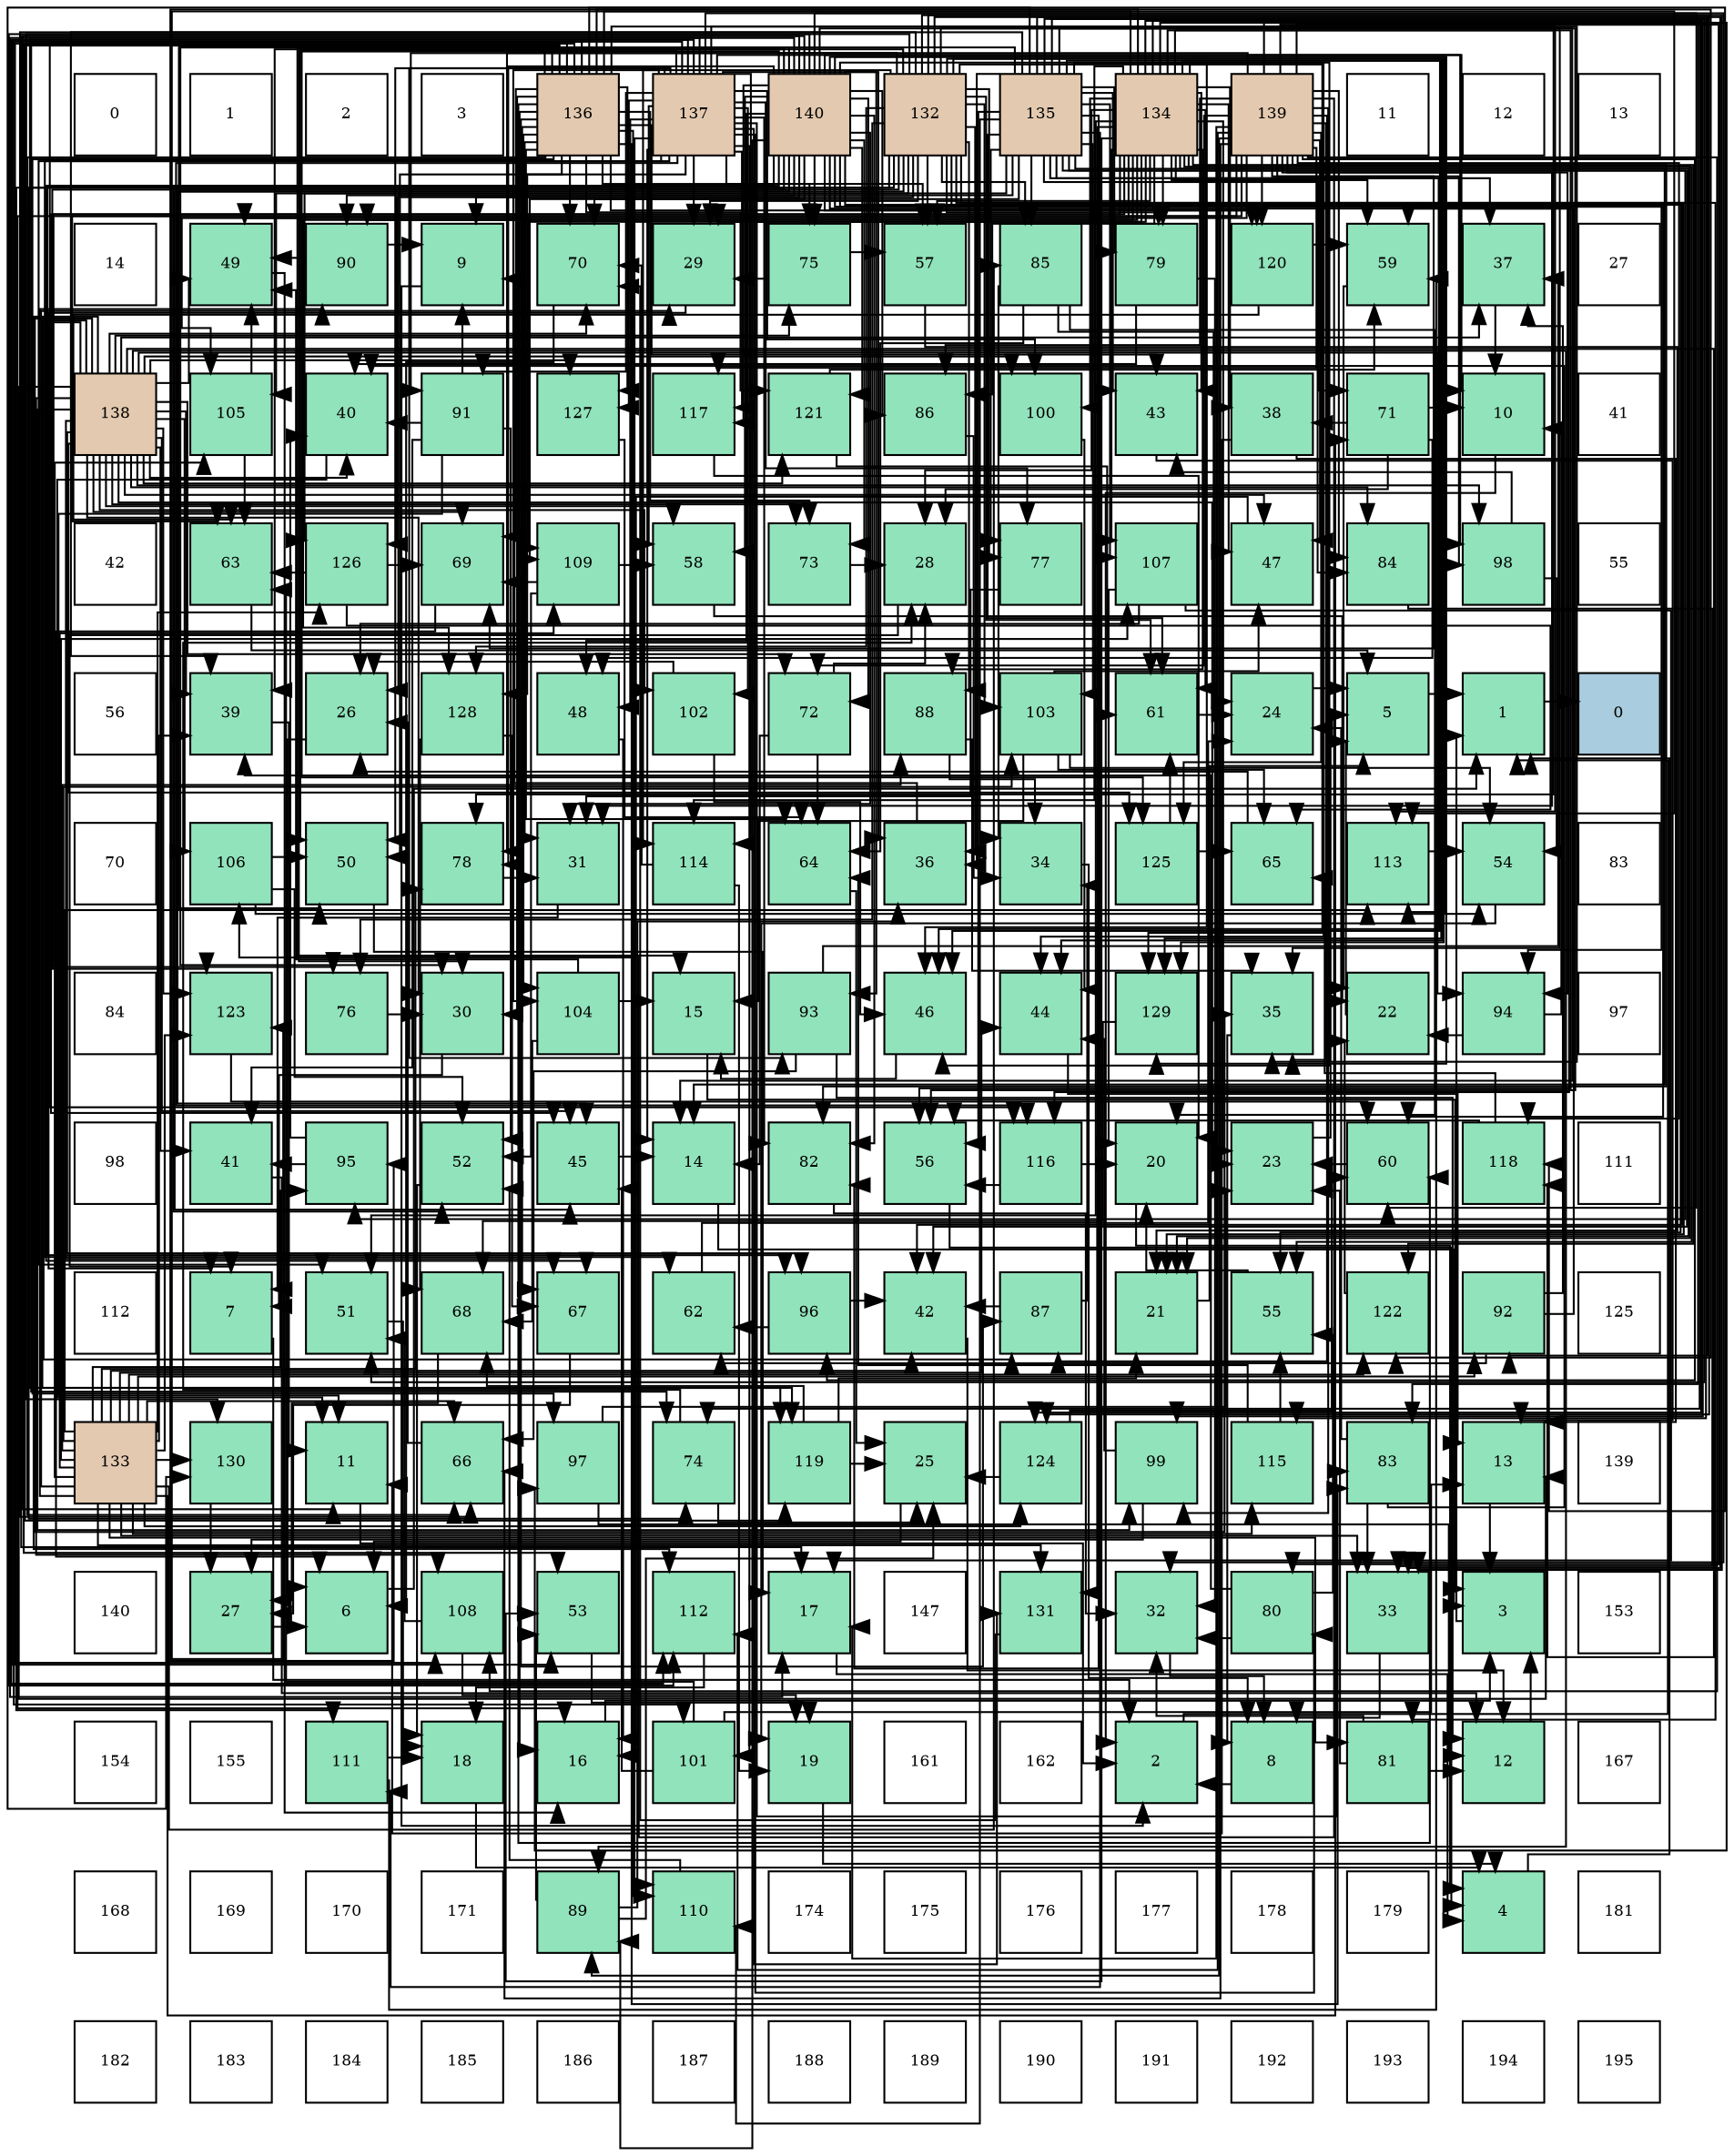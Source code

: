 digraph layout{
 rankdir=TB;
 splines=ortho;
 node [style=filled shape=square fixedsize=true width=0.6];
0[label="0", fontsize=8, fillcolor="#ffffff"];
1[label="1", fontsize=8, fillcolor="#ffffff"];
2[label="2", fontsize=8, fillcolor="#ffffff"];
3[label="3", fontsize=8, fillcolor="#ffffff"];
4[label="136", fontsize=8, fillcolor="#e3c9af"];
5[label="137", fontsize=8, fillcolor="#e3c9af"];
6[label="140", fontsize=8, fillcolor="#e3c9af"];
7[label="132", fontsize=8, fillcolor="#e3c9af"];
8[label="135", fontsize=8, fillcolor="#e3c9af"];
9[label="134", fontsize=8, fillcolor="#e3c9af"];
10[label="139", fontsize=8, fillcolor="#e3c9af"];
11[label="11", fontsize=8, fillcolor="#ffffff"];
12[label="12", fontsize=8, fillcolor="#ffffff"];
13[label="13", fontsize=8, fillcolor="#ffffff"];
14[label="14", fontsize=8, fillcolor="#ffffff"];
15[label="49", fontsize=8, fillcolor="#91e3bb"];
16[label="90", fontsize=8, fillcolor="#91e3bb"];
17[label="9", fontsize=8, fillcolor="#91e3bb"];
18[label="70", fontsize=8, fillcolor="#91e3bb"];
19[label="29", fontsize=8, fillcolor="#91e3bb"];
20[label="75", fontsize=8, fillcolor="#91e3bb"];
21[label="57", fontsize=8, fillcolor="#91e3bb"];
22[label="85", fontsize=8, fillcolor="#91e3bb"];
23[label="79", fontsize=8, fillcolor="#91e3bb"];
24[label="120", fontsize=8, fillcolor="#91e3bb"];
25[label="59", fontsize=8, fillcolor="#91e3bb"];
26[label="37", fontsize=8, fillcolor="#91e3bb"];
27[label="27", fontsize=8, fillcolor="#ffffff"];
28[label="138", fontsize=8, fillcolor="#e3c9af"];
29[label="105", fontsize=8, fillcolor="#91e3bb"];
30[label="40", fontsize=8, fillcolor="#91e3bb"];
31[label="91", fontsize=8, fillcolor="#91e3bb"];
32[label="127", fontsize=8, fillcolor="#91e3bb"];
33[label="117", fontsize=8, fillcolor="#91e3bb"];
34[label="121", fontsize=8, fillcolor="#91e3bb"];
35[label="86", fontsize=8, fillcolor="#91e3bb"];
36[label="100", fontsize=8, fillcolor="#91e3bb"];
37[label="43", fontsize=8, fillcolor="#91e3bb"];
38[label="38", fontsize=8, fillcolor="#91e3bb"];
39[label="71", fontsize=8, fillcolor="#91e3bb"];
40[label="10", fontsize=8, fillcolor="#91e3bb"];
41[label="41", fontsize=8, fillcolor="#ffffff"];
42[label="42", fontsize=8, fillcolor="#ffffff"];
43[label="63", fontsize=8, fillcolor="#91e3bb"];
44[label="126", fontsize=8, fillcolor="#91e3bb"];
45[label="69", fontsize=8, fillcolor="#91e3bb"];
46[label="109", fontsize=8, fillcolor="#91e3bb"];
47[label="58", fontsize=8, fillcolor="#91e3bb"];
48[label="73", fontsize=8, fillcolor="#91e3bb"];
49[label="28", fontsize=8, fillcolor="#91e3bb"];
50[label="77", fontsize=8, fillcolor="#91e3bb"];
51[label="107", fontsize=8, fillcolor="#91e3bb"];
52[label="47", fontsize=8, fillcolor="#91e3bb"];
53[label="84", fontsize=8, fillcolor="#91e3bb"];
54[label="98", fontsize=8, fillcolor="#91e3bb"];
55[label="55", fontsize=8, fillcolor="#ffffff"];
56[label="56", fontsize=8, fillcolor="#ffffff"];
57[label="39", fontsize=8, fillcolor="#91e3bb"];
58[label="26", fontsize=8, fillcolor="#91e3bb"];
59[label="128", fontsize=8, fillcolor="#91e3bb"];
60[label="48", fontsize=8, fillcolor="#91e3bb"];
61[label="102", fontsize=8, fillcolor="#91e3bb"];
62[label="72", fontsize=8, fillcolor="#91e3bb"];
63[label="88", fontsize=8, fillcolor="#91e3bb"];
64[label="103", fontsize=8, fillcolor="#91e3bb"];
65[label="61", fontsize=8, fillcolor="#91e3bb"];
66[label="24", fontsize=8, fillcolor="#91e3bb"];
67[label="5", fontsize=8, fillcolor="#91e3bb"];
68[label="1", fontsize=8, fillcolor="#91e3bb"];
69[label="0", fontsize=8, fillcolor="#a9ccde"];
70[label="70", fontsize=8, fillcolor="#ffffff"];
71[label="106", fontsize=8, fillcolor="#91e3bb"];
72[label="50", fontsize=8, fillcolor="#91e3bb"];
73[label="78", fontsize=8, fillcolor="#91e3bb"];
74[label="31", fontsize=8, fillcolor="#91e3bb"];
75[label="114", fontsize=8, fillcolor="#91e3bb"];
76[label="64", fontsize=8, fillcolor="#91e3bb"];
77[label="36", fontsize=8, fillcolor="#91e3bb"];
78[label="34", fontsize=8, fillcolor="#91e3bb"];
79[label="125", fontsize=8, fillcolor="#91e3bb"];
80[label="65", fontsize=8, fillcolor="#91e3bb"];
81[label="113", fontsize=8, fillcolor="#91e3bb"];
82[label="54", fontsize=8, fillcolor="#91e3bb"];
83[label="83", fontsize=8, fillcolor="#ffffff"];
84[label="84", fontsize=8, fillcolor="#ffffff"];
85[label="123", fontsize=8, fillcolor="#91e3bb"];
86[label="76", fontsize=8, fillcolor="#91e3bb"];
87[label="30", fontsize=8, fillcolor="#91e3bb"];
88[label="104", fontsize=8, fillcolor="#91e3bb"];
89[label="15", fontsize=8, fillcolor="#91e3bb"];
90[label="93", fontsize=8, fillcolor="#91e3bb"];
91[label="46", fontsize=8, fillcolor="#91e3bb"];
92[label="44", fontsize=8, fillcolor="#91e3bb"];
93[label="129", fontsize=8, fillcolor="#91e3bb"];
94[label="35", fontsize=8, fillcolor="#91e3bb"];
95[label="22", fontsize=8, fillcolor="#91e3bb"];
96[label="94", fontsize=8, fillcolor="#91e3bb"];
97[label="97", fontsize=8, fillcolor="#ffffff"];
98[label="98", fontsize=8, fillcolor="#ffffff"];
99[label="41", fontsize=8, fillcolor="#91e3bb"];
100[label="95", fontsize=8, fillcolor="#91e3bb"];
101[label="52", fontsize=8, fillcolor="#91e3bb"];
102[label="45", fontsize=8, fillcolor="#91e3bb"];
103[label="14", fontsize=8, fillcolor="#91e3bb"];
104[label="82", fontsize=8, fillcolor="#91e3bb"];
105[label="56", fontsize=8, fillcolor="#91e3bb"];
106[label="116", fontsize=8, fillcolor="#91e3bb"];
107[label="20", fontsize=8, fillcolor="#91e3bb"];
108[label="23", fontsize=8, fillcolor="#91e3bb"];
109[label="60", fontsize=8, fillcolor="#91e3bb"];
110[label="118", fontsize=8, fillcolor="#91e3bb"];
111[label="111", fontsize=8, fillcolor="#ffffff"];
112[label="112", fontsize=8, fillcolor="#ffffff"];
113[label="7", fontsize=8, fillcolor="#91e3bb"];
114[label="51", fontsize=8, fillcolor="#91e3bb"];
115[label="68", fontsize=8, fillcolor="#91e3bb"];
116[label="67", fontsize=8, fillcolor="#91e3bb"];
117[label="62", fontsize=8, fillcolor="#91e3bb"];
118[label="96", fontsize=8, fillcolor="#91e3bb"];
119[label="42", fontsize=8, fillcolor="#91e3bb"];
120[label="87", fontsize=8, fillcolor="#91e3bb"];
121[label="21", fontsize=8, fillcolor="#91e3bb"];
122[label="55", fontsize=8, fillcolor="#91e3bb"];
123[label="122", fontsize=8, fillcolor="#91e3bb"];
124[label="92", fontsize=8, fillcolor="#91e3bb"];
125[label="125", fontsize=8, fillcolor="#ffffff"];
126[label="133", fontsize=8, fillcolor="#e3c9af"];
127[label="130", fontsize=8, fillcolor="#91e3bb"];
128[label="11", fontsize=8, fillcolor="#91e3bb"];
129[label="66", fontsize=8, fillcolor="#91e3bb"];
130[label="97", fontsize=8, fillcolor="#91e3bb"];
131[label="74", fontsize=8, fillcolor="#91e3bb"];
132[label="119", fontsize=8, fillcolor="#91e3bb"];
133[label="25", fontsize=8, fillcolor="#91e3bb"];
134[label="124", fontsize=8, fillcolor="#91e3bb"];
135[label="99", fontsize=8, fillcolor="#91e3bb"];
136[label="115", fontsize=8, fillcolor="#91e3bb"];
137[label="83", fontsize=8, fillcolor="#91e3bb"];
138[label="13", fontsize=8, fillcolor="#91e3bb"];
139[label="139", fontsize=8, fillcolor="#ffffff"];
140[label="140", fontsize=8, fillcolor="#ffffff"];
141[label="27", fontsize=8, fillcolor="#91e3bb"];
142[label="6", fontsize=8, fillcolor="#91e3bb"];
143[label="108", fontsize=8, fillcolor="#91e3bb"];
144[label="53", fontsize=8, fillcolor="#91e3bb"];
145[label="112", fontsize=8, fillcolor="#91e3bb"];
146[label="17", fontsize=8, fillcolor="#91e3bb"];
147[label="147", fontsize=8, fillcolor="#ffffff"];
148[label="131", fontsize=8, fillcolor="#91e3bb"];
149[label="32", fontsize=8, fillcolor="#91e3bb"];
150[label="80", fontsize=8, fillcolor="#91e3bb"];
151[label="33", fontsize=8, fillcolor="#91e3bb"];
152[label="3", fontsize=8, fillcolor="#91e3bb"];
153[label="153", fontsize=8, fillcolor="#ffffff"];
154[label="154", fontsize=8, fillcolor="#ffffff"];
155[label="155", fontsize=8, fillcolor="#ffffff"];
156[label="111", fontsize=8, fillcolor="#91e3bb"];
157[label="18", fontsize=8, fillcolor="#91e3bb"];
158[label="16", fontsize=8, fillcolor="#91e3bb"];
159[label="101", fontsize=8, fillcolor="#91e3bb"];
160[label="19", fontsize=8, fillcolor="#91e3bb"];
161[label="161", fontsize=8, fillcolor="#ffffff"];
162[label="162", fontsize=8, fillcolor="#ffffff"];
163[label="2", fontsize=8, fillcolor="#91e3bb"];
164[label="8", fontsize=8, fillcolor="#91e3bb"];
165[label="81", fontsize=8, fillcolor="#91e3bb"];
166[label="12", fontsize=8, fillcolor="#91e3bb"];
167[label="167", fontsize=8, fillcolor="#ffffff"];
168[label="168", fontsize=8, fillcolor="#ffffff"];
169[label="169", fontsize=8, fillcolor="#ffffff"];
170[label="170", fontsize=8, fillcolor="#ffffff"];
171[label="171", fontsize=8, fillcolor="#ffffff"];
172[label="89", fontsize=8, fillcolor="#91e3bb"];
173[label="110", fontsize=8, fillcolor="#91e3bb"];
174[label="174", fontsize=8, fillcolor="#ffffff"];
175[label="175", fontsize=8, fillcolor="#ffffff"];
176[label="176", fontsize=8, fillcolor="#ffffff"];
177[label="177", fontsize=8, fillcolor="#ffffff"];
178[label="178", fontsize=8, fillcolor="#ffffff"];
179[label="179", fontsize=8, fillcolor="#ffffff"];
180[label="4", fontsize=8, fillcolor="#91e3bb"];
181[label="181", fontsize=8, fillcolor="#ffffff"];
182[label="182", fontsize=8, fillcolor="#ffffff"];
183[label="183", fontsize=8, fillcolor="#ffffff"];
184[label="184", fontsize=8, fillcolor="#ffffff"];
185[label="185", fontsize=8, fillcolor="#ffffff"];
186[label="186", fontsize=8, fillcolor="#ffffff"];
187[label="187", fontsize=8, fillcolor="#ffffff"];
188[label="188", fontsize=8, fillcolor="#ffffff"];
189[label="189", fontsize=8, fillcolor="#ffffff"];
190[label="190", fontsize=8, fillcolor="#ffffff"];
191[label="191", fontsize=8, fillcolor="#ffffff"];
192[label="192", fontsize=8, fillcolor="#ffffff"];
193[label="193", fontsize=8, fillcolor="#ffffff"];
194[label="194", fontsize=8, fillcolor="#ffffff"];
195[label="195", fontsize=8, fillcolor="#ffffff"];
edge [constraint=false, style=vis];68 -> 69;
163 -> 68;
152 -> 68;
180 -> 68;
67 -> 68;
142 -> 68;
113 -> 163;
164 -> 163;
17 -> 163;
40 -> 163;
128 -> 163;
166 -> 152;
138 -> 152;
103 -> 152;
89 -> 152;
158 -> 152;
146 -> 180;
157 -> 180;
160 -> 180;
107 -> 180;
121 -> 67;
95 -> 67;
108 -> 67;
66 -> 67;
133 -> 142;
58 -> 142;
141 -> 142;
49 -> 113;
19 -> 113;
87 -> 113;
74 -> 113;
149 -> 164;
151 -> 164;
78 -> 164;
94 -> 164;
77 -> 17;
26 -> 40;
38 -> 128;
38 -> 138;
57 -> 128;
30 -> 128;
99 -> 166;
119 -> 166;
37 -> 138;
92 -> 138;
102 -> 103;
91 -> 89;
52 -> 158;
60 -> 158;
15 -> 158;
72 -> 146;
114 -> 157;
101 -> 157;
144 -> 160;
82 -> 160;
122 -> 107;
105 -> 180;
21 -> 121;
47 -> 95;
25 -> 95;
109 -> 108;
65 -> 66;
117 -> 66;
43 -> 67;
76 -> 133;
80 -> 58;
129 -> 58;
116 -> 141;
115 -> 141;
45 -> 142;
18 -> 142;
39 -> 40;
39 -> 49;
39 -> 38;
39 -> 60;
62 -> 103;
62 -> 49;
62 -> 76;
48 -> 49;
131 -> 133;
131 -> 49;
20 -> 19;
20 -> 21;
86 -> 87;
50 -> 74;
73 -> 74;
23 -> 149;
23 -> 30;
150 -> 149;
150 -> 57;
150 -> 122;
165 -> 166;
165 -> 108;
165 -> 149;
104 -> 149;
137 -> 66;
137 -> 151;
137 -> 30;
53 -> 151;
22 -> 107;
22 -> 66;
22 -> 78;
22 -> 76;
35 -> 78;
120 -> 78;
120 -> 119;
63 -> 78;
63 -> 94;
172 -> 133;
172 -> 77;
172 -> 144;
16 -> 17;
16 -> 15;
31 -> 17;
31 -> 128;
31 -> 30;
31 -> 99;
31 -> 101;
124 -> 26;
124 -> 25;
124 -> 117;
90 -> 166;
90 -> 26;
90 -> 129;
96 -> 40;
96 -> 95;
100 -> 30;
100 -> 99;
118 -> 119;
118 -> 117;
130 -> 166;
130 -> 108;
54 -> 37;
54 -> 82;
135 -> 141;
135 -> 92;
36 -> 92;
159 -> 138;
159 -> 102;
159 -> 43;
61 -> 58;
61 -> 91;
64 -> 89;
64 -> 52;
64 -> 82;
64 -> 80;
88 -> 89;
88 -> 15;
88 -> 115;
29 -> 15;
29 -> 43;
71 -> 72;
71 -> 101;
71 -> 82;
51 -> 146;
51 -> 107;
51 -> 58;
143 -> 160;
143 -> 114;
46 -> 101;
46 -> 47;
46 -> 45;
173 -> 101;
156 -> 157;
156 -> 25;
145 -> 157;
81 -> 82;
75 -> 160;
75 -> 18;
136 -> 122;
136 -> 76;
106 -> 107;
106 -> 105;
33 -> 107;
110 -> 105;
110 -> 80;
132 -> 121;
132 -> 133;
132 -> 115;
24 -> 25;
24 -> 43;
34 -> 25;
34 -> 65;
123 -> 95;
85 -> 109;
134 -> 133;
134 -> 109;
79 -> 65;
79 -> 80;
44 -> 43;
44 -> 80;
44 -> 45;
32 -> 76;
59 -> 116;
59 -> 115;
93 -> 115;
127 -> 141;
148 -> 18;
7 -> 121;
7 -> 19;
7 -> 151;
7 -> 77;
7 -> 57;
7 -> 119;
7 -> 92;
7 -> 102;
7 -> 91;
7 -> 105;
7 -> 21;
7 -> 65;
7 -> 129;
7 -> 131;
7 -> 86;
7 -> 50;
7 -> 73;
7 -> 23;
7 -> 165;
7 -> 22;
7 -> 63;
7 -> 124;
7 -> 64;
7 -> 29;
7 -> 156;
7 -> 75;
7 -> 85;
7 -> 134;
7 -> 44;
7 -> 59;
7 -> 93;
7 -> 127;
126 -> 19;
126 -> 151;
126 -> 57;
126 -> 119;
126 -> 92;
126 -> 129;
126 -> 39;
126 -> 73;
126 -> 165;
126 -> 22;
126 -> 63;
126 -> 16;
126 -> 124;
126 -> 100;
126 -> 64;
126 -> 29;
126 -> 51;
126 -> 46;
126 -> 81;
126 -> 136;
126 -> 123;
126 -> 85;
126 -> 134;
126 -> 44;
126 -> 127;
126 -> 148;
9 -> 103;
9 -> 121;
9 -> 108;
9 -> 49;
9 -> 19;
9 -> 38;
9 -> 37;
9 -> 102;
9 -> 91;
9 -> 52;
9 -> 114;
9 -> 144;
9 -> 122;
9 -> 105;
9 -> 21;
9 -> 25;
9 -> 65;
9 -> 131;
9 -> 86;
9 -> 73;
9 -> 23;
9 -> 53;
9 -> 35;
9 -> 63;
9 -> 16;
9 -> 100;
9 -> 135;
9 -> 36;
9 -> 29;
9 -> 51;
9 -> 46;
9 -> 75;
9 -> 123;
9 -> 85;
9 -> 134;
9 -> 59;
9 -> 93;
9 -> 148;
8 -> 103;
8 -> 121;
8 -> 151;
8 -> 77;
8 -> 26;
8 -> 57;
8 -> 119;
8 -> 37;
8 -> 92;
8 -> 91;
8 -> 72;
8 -> 114;
8 -> 105;
8 -> 65;
8 -> 39;
8 -> 50;
8 -> 23;
8 -> 104;
8 -> 22;
8 -> 16;
8 -> 100;
8 -> 64;
8 -> 51;
8 -> 46;
8 -> 173;
8 -> 156;
8 -> 136;
8 -> 44;
8 -> 93;
8 -> 127;
4 -> 158;
4 -> 87;
4 -> 74;
4 -> 94;
4 -> 37;
4 -> 72;
4 -> 144;
4 -> 109;
4 -> 76;
4 -> 129;
4 -> 116;
4 -> 45;
4 -> 18;
4 -> 48;
4 -> 20;
4 -> 137;
4 -> 120;
4 -> 130;
4 -> 159;
4 -> 88;
4 -> 143;
4 -> 173;
4 -> 81;
4 -> 106;
4 -> 110;
4 -> 132;
4 -> 24;
4 -> 34;
4 -> 123;
4 -> 79;
4 -> 32;
5 -> 40;
5 -> 103;
5 -> 146;
5 -> 19;
5 -> 87;
5 -> 77;
5 -> 60;
5 -> 72;
5 -> 114;
5 -> 144;
5 -> 21;
5 -> 47;
5 -> 109;
5 -> 117;
5 -> 131;
5 -> 50;
5 -> 150;
5 -> 104;
5 -> 137;
5 -> 31;
5 -> 90;
5 -> 36;
5 -> 159;
5 -> 61;
5 -> 88;
5 -> 173;
5 -> 145;
5 -> 81;
5 -> 75;
5 -> 106;
5 -> 33;
5 -> 32;
5 -> 59;
5 -> 148;
28 -> 138;
28 -> 108;
28 -> 87;
28 -> 94;
28 -> 26;
28 -> 57;
28 -> 30;
28 -> 99;
28 -> 102;
28 -> 52;
28 -> 15;
28 -> 47;
28 -> 116;
28 -> 45;
28 -> 18;
28 -> 62;
28 -> 48;
28 -> 20;
28 -> 53;
28 -> 120;
28 -> 172;
28 -> 96;
28 -> 118;
28 -> 54;
28 -> 135;
28 -> 36;
28 -> 61;
28 -> 71;
28 -> 143;
28 -> 145;
28 -> 110;
28 -> 132;
28 -> 34;
28 -> 85;
28 -> 79;
28 -> 32;
10 -> 158;
10 -> 146;
10 -> 74;
10 -> 94;
10 -> 52;
10 -> 15;
10 -> 43;
10 -> 129;
10 -> 45;
10 -> 62;
10 -> 150;
10 -> 104;
10 -> 137;
10 -> 53;
10 -> 35;
10 -> 120;
10 -> 172;
10 -> 31;
10 -> 96;
10 -> 118;
10 -> 130;
10 -> 54;
10 -> 135;
10 -> 71;
10 -> 143;
10 -> 145;
10 -> 33;
10 -> 110;
10 -> 24;
10 -> 79;
6 -> 17;
6 -> 128;
6 -> 89;
6 -> 146;
6 -> 58;
6 -> 87;
6 -> 74;
6 -> 149;
6 -> 94;
6 -> 102;
6 -> 91;
6 -> 60;
6 -> 72;
6 -> 101;
6 -> 122;
6 -> 47;
6 -> 109;
6 -> 116;
6 -> 18;
6 -> 62;
6 -> 48;
6 -> 20;
6 -> 73;
6 -> 104;
6 -> 35;
6 -> 172;
6 -> 90;
6 -> 96;
6 -> 118;
6 -> 54;
6 -> 145;
6 -> 81;
6 -> 106;
6 -> 33;
6 -> 132;
6 -> 24;
6 -> 34;
6 -> 93;
edge [constraint=true, style=invis];
0 -> 14 -> 28 -> 42 -> 56 -> 70 -> 84 -> 98 -> 112 -> 126 -> 140 -> 154 -> 168 -> 182;
1 -> 15 -> 29 -> 43 -> 57 -> 71 -> 85 -> 99 -> 113 -> 127 -> 141 -> 155 -> 169 -> 183;
2 -> 16 -> 30 -> 44 -> 58 -> 72 -> 86 -> 100 -> 114 -> 128 -> 142 -> 156 -> 170 -> 184;
3 -> 17 -> 31 -> 45 -> 59 -> 73 -> 87 -> 101 -> 115 -> 129 -> 143 -> 157 -> 171 -> 185;
4 -> 18 -> 32 -> 46 -> 60 -> 74 -> 88 -> 102 -> 116 -> 130 -> 144 -> 158 -> 172 -> 186;
5 -> 19 -> 33 -> 47 -> 61 -> 75 -> 89 -> 103 -> 117 -> 131 -> 145 -> 159 -> 173 -> 187;
6 -> 20 -> 34 -> 48 -> 62 -> 76 -> 90 -> 104 -> 118 -> 132 -> 146 -> 160 -> 174 -> 188;
7 -> 21 -> 35 -> 49 -> 63 -> 77 -> 91 -> 105 -> 119 -> 133 -> 147 -> 161 -> 175 -> 189;
8 -> 22 -> 36 -> 50 -> 64 -> 78 -> 92 -> 106 -> 120 -> 134 -> 148 -> 162 -> 176 -> 190;
9 -> 23 -> 37 -> 51 -> 65 -> 79 -> 93 -> 107 -> 121 -> 135 -> 149 -> 163 -> 177 -> 191;
10 -> 24 -> 38 -> 52 -> 66 -> 80 -> 94 -> 108 -> 122 -> 136 -> 150 -> 164 -> 178 -> 192;
11 -> 25 -> 39 -> 53 -> 67 -> 81 -> 95 -> 109 -> 123 -> 137 -> 151 -> 165 -> 179 -> 193;
12 -> 26 -> 40 -> 54 -> 68 -> 82 -> 96 -> 110 -> 124 -> 138 -> 152 -> 166 -> 180 -> 194;
13 -> 27 -> 41 -> 55 -> 69 -> 83 -> 97 -> 111 -> 125 -> 139 -> 153 -> 167 -> 181 -> 195;
rank = same {0 -> 1 -> 2 -> 3 -> 4 -> 5 -> 6 -> 7 -> 8 -> 9 -> 10 -> 11 -> 12 -> 13};
rank = same {14 -> 15 -> 16 -> 17 -> 18 -> 19 -> 20 -> 21 -> 22 -> 23 -> 24 -> 25 -> 26 -> 27};
rank = same {28 -> 29 -> 30 -> 31 -> 32 -> 33 -> 34 -> 35 -> 36 -> 37 -> 38 -> 39 -> 40 -> 41};
rank = same {42 -> 43 -> 44 -> 45 -> 46 -> 47 -> 48 -> 49 -> 50 -> 51 -> 52 -> 53 -> 54 -> 55};
rank = same {56 -> 57 -> 58 -> 59 -> 60 -> 61 -> 62 -> 63 -> 64 -> 65 -> 66 -> 67 -> 68 -> 69};
rank = same {70 -> 71 -> 72 -> 73 -> 74 -> 75 -> 76 -> 77 -> 78 -> 79 -> 80 -> 81 -> 82 -> 83};
rank = same {84 -> 85 -> 86 -> 87 -> 88 -> 89 -> 90 -> 91 -> 92 -> 93 -> 94 -> 95 -> 96 -> 97};
rank = same {98 -> 99 -> 100 -> 101 -> 102 -> 103 -> 104 -> 105 -> 106 -> 107 -> 108 -> 109 -> 110 -> 111};
rank = same {112 -> 113 -> 114 -> 115 -> 116 -> 117 -> 118 -> 119 -> 120 -> 121 -> 122 -> 123 -> 124 -> 125};
rank = same {126 -> 127 -> 128 -> 129 -> 130 -> 131 -> 132 -> 133 -> 134 -> 135 -> 136 -> 137 -> 138 -> 139};
rank = same {140 -> 141 -> 142 -> 143 -> 144 -> 145 -> 146 -> 147 -> 148 -> 149 -> 150 -> 151 -> 152 -> 153};
rank = same {154 -> 155 -> 156 -> 157 -> 158 -> 159 -> 160 -> 161 -> 162 -> 163 -> 164 -> 165 -> 166 -> 167};
rank = same {168 -> 169 -> 170 -> 171 -> 172 -> 173 -> 174 -> 175 -> 176 -> 177 -> 178 -> 179 -> 180 -> 181};
rank = same {182 -> 183 -> 184 -> 185 -> 186 -> 187 -> 188 -> 189 -> 190 -> 191 -> 192 -> 193 -> 194 -> 195};
}